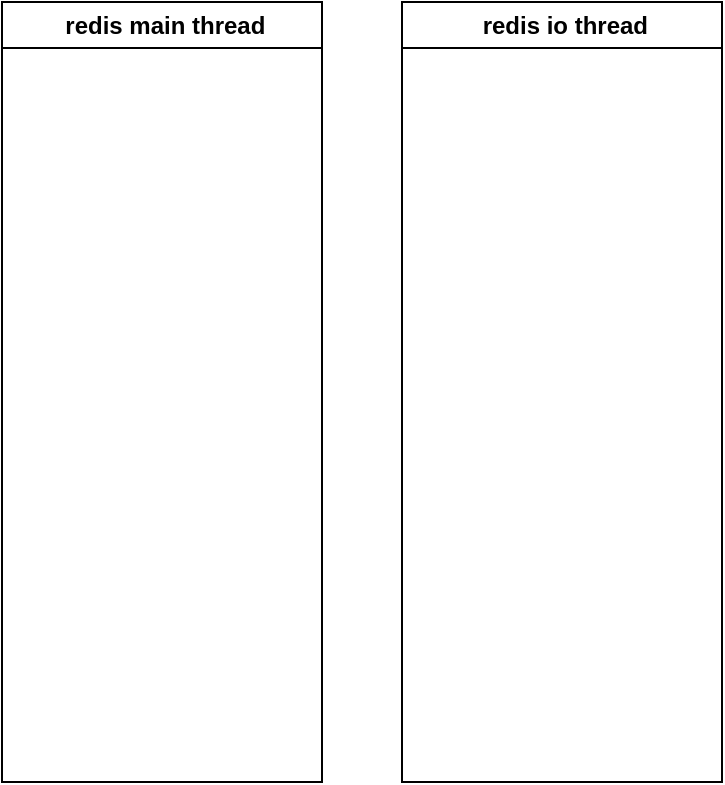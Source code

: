 <mxfile version="26.2.9">
  <diagram name="第 1 页" id="xJskWBmoCHKCjlsQxXWj">
    <mxGraphModel dx="1475" dy="717" grid="1" gridSize="10" guides="1" tooltips="1" connect="1" arrows="1" fold="1" page="1" pageScale="1" pageWidth="827" pageHeight="1169" math="0" shadow="0">
      <root>
        <mxCell id="0" />
        <mxCell id="1" parent="0" />
        <mxCell id="My5hw5GZ4X4_R7d6nh3w-1" value="&amp;nbsp;redis main thread" style="swimlane;whiteSpace=wrap;html=1;" vertex="1" parent="1">
          <mxGeometry x="120" y="340" width="160" height="390" as="geometry" />
        </mxCell>
        <mxCell id="My5hw5GZ4X4_R7d6nh3w-2" value="&amp;nbsp;redis io thread" style="swimlane;whiteSpace=wrap;html=1;" vertex="1" parent="1">
          <mxGeometry x="320" y="340" width="160" height="390" as="geometry" />
        </mxCell>
      </root>
    </mxGraphModel>
  </diagram>
</mxfile>
